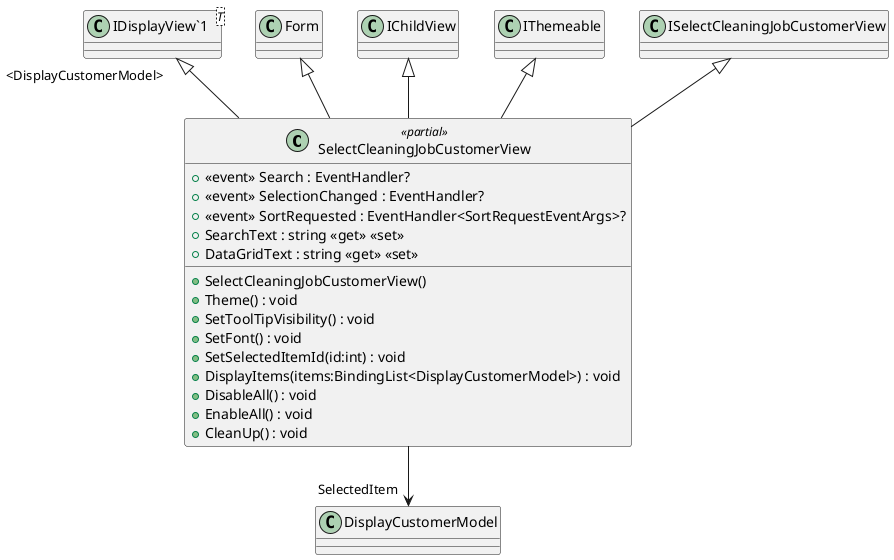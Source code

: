 @startuml
class SelectCleaningJobCustomerView <<partial>> {
    +  <<event>> Search : EventHandler? 
    +  <<event>> SelectionChanged : EventHandler? 
    +  <<event>> SortRequested : EventHandler<SortRequestEventArgs>? 
    + SelectCleaningJobCustomerView()
    + Theme() : void
    + SetToolTipVisibility() : void
    + SetFont() : void
    + SearchText : string <<get>> <<set>>
    + SetSelectedItemId(id:int) : void
    + DataGridText : string <<get>> <<set>>
    + DisplayItems(items:BindingList<DisplayCustomerModel>) : void
    + DisableAll() : void
    + EnableAll() : void
    + CleanUp() : void
}
class "IDisplayView`1"<T> {
}
Form <|-- SelectCleaningJobCustomerView
"IDisplayView`1" "<DisplayCustomerModel>" <|-- SelectCleaningJobCustomerView
IChildView <|-- SelectCleaningJobCustomerView
IThemeable <|-- SelectCleaningJobCustomerView
ISelectCleaningJobCustomerView <|-- SelectCleaningJobCustomerView
SelectCleaningJobCustomerView --> "SelectedItem" DisplayCustomerModel
@enduml
